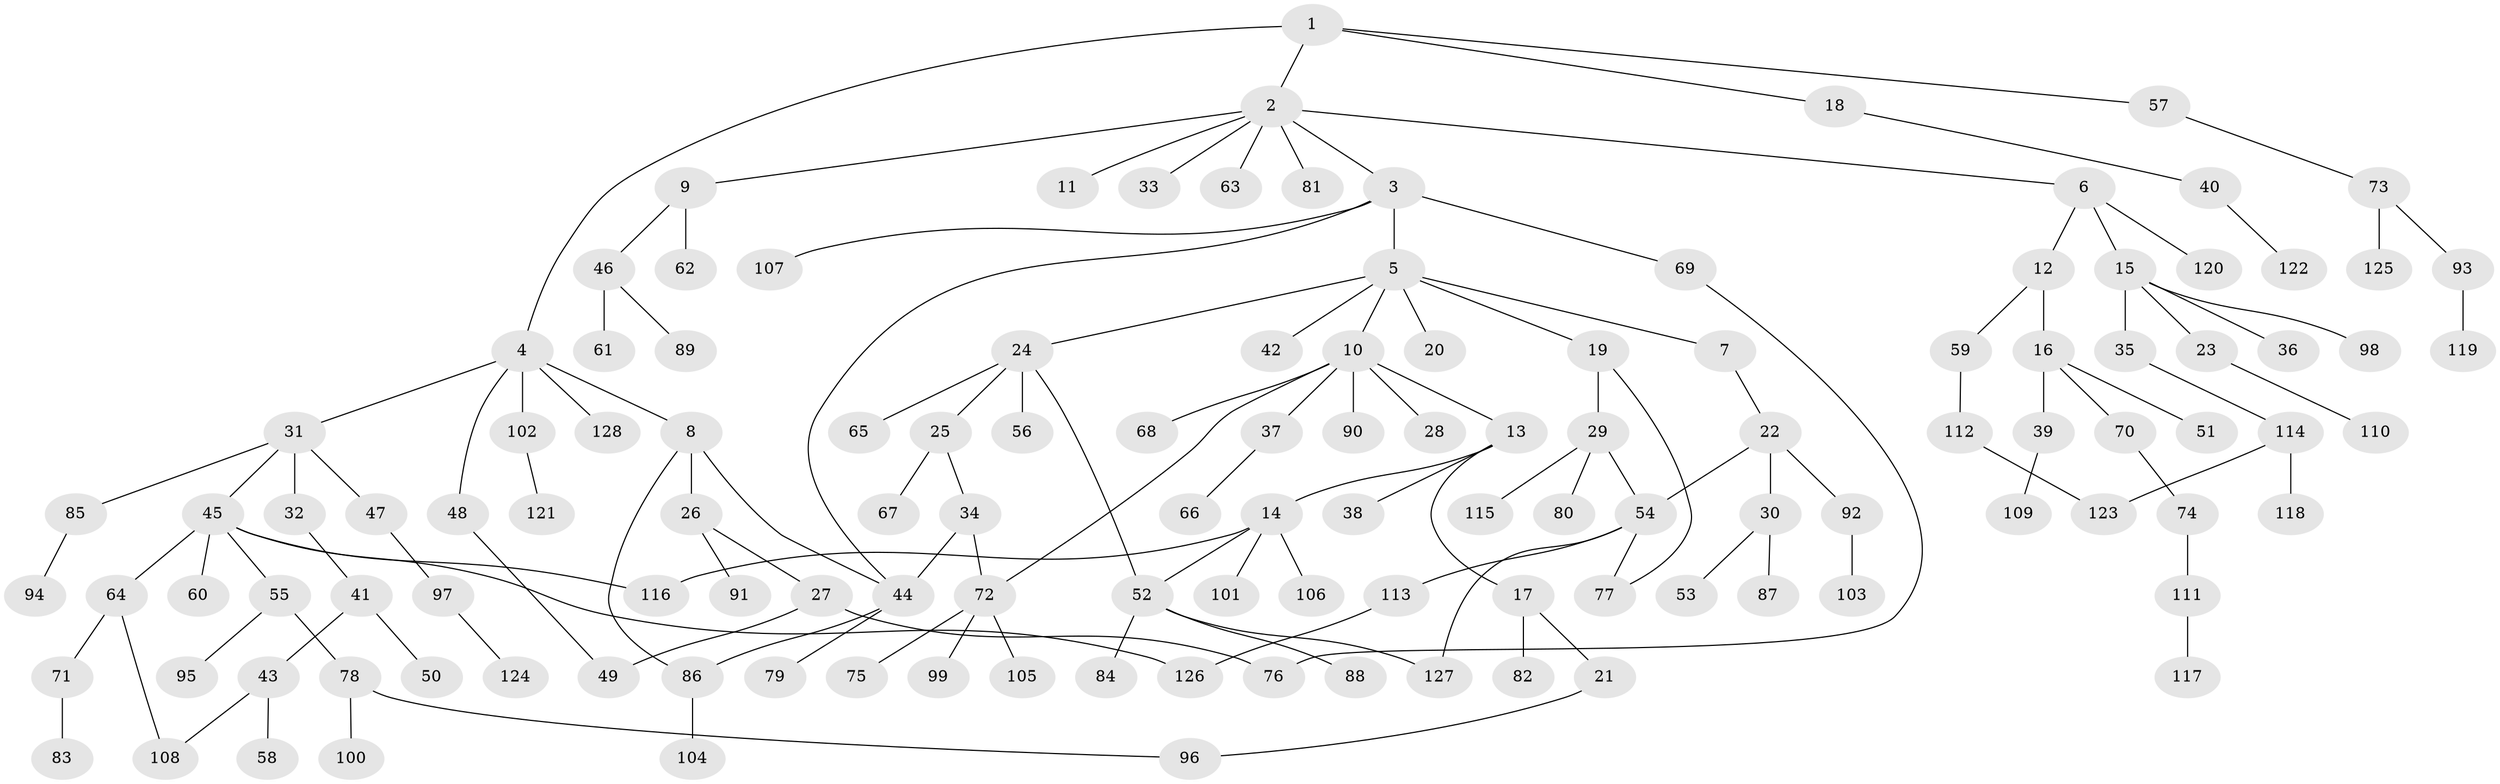 // Generated by graph-tools (version 1.1) at 2025/10/02/27/25 16:10:51]
// undirected, 128 vertices, 142 edges
graph export_dot {
graph [start="1"]
  node [color=gray90,style=filled];
  1;
  2;
  3;
  4;
  5;
  6;
  7;
  8;
  9;
  10;
  11;
  12;
  13;
  14;
  15;
  16;
  17;
  18;
  19;
  20;
  21;
  22;
  23;
  24;
  25;
  26;
  27;
  28;
  29;
  30;
  31;
  32;
  33;
  34;
  35;
  36;
  37;
  38;
  39;
  40;
  41;
  42;
  43;
  44;
  45;
  46;
  47;
  48;
  49;
  50;
  51;
  52;
  53;
  54;
  55;
  56;
  57;
  58;
  59;
  60;
  61;
  62;
  63;
  64;
  65;
  66;
  67;
  68;
  69;
  70;
  71;
  72;
  73;
  74;
  75;
  76;
  77;
  78;
  79;
  80;
  81;
  82;
  83;
  84;
  85;
  86;
  87;
  88;
  89;
  90;
  91;
  92;
  93;
  94;
  95;
  96;
  97;
  98;
  99;
  100;
  101;
  102;
  103;
  104;
  105;
  106;
  107;
  108;
  109;
  110;
  111;
  112;
  113;
  114;
  115;
  116;
  117;
  118;
  119;
  120;
  121;
  122;
  123;
  124;
  125;
  126;
  127;
  128;
  1 -- 2;
  1 -- 4;
  1 -- 18;
  1 -- 57;
  2 -- 3;
  2 -- 6;
  2 -- 9;
  2 -- 11;
  2 -- 33;
  2 -- 63;
  2 -- 81;
  3 -- 5;
  3 -- 44;
  3 -- 69;
  3 -- 107;
  4 -- 8;
  4 -- 31;
  4 -- 48;
  4 -- 102;
  4 -- 128;
  5 -- 7;
  5 -- 10;
  5 -- 19;
  5 -- 20;
  5 -- 24;
  5 -- 42;
  6 -- 12;
  6 -- 15;
  6 -- 120;
  7 -- 22;
  8 -- 26;
  8 -- 86;
  8 -- 44;
  9 -- 46;
  9 -- 62;
  10 -- 13;
  10 -- 28;
  10 -- 37;
  10 -- 68;
  10 -- 90;
  10 -- 72;
  12 -- 16;
  12 -- 59;
  13 -- 14;
  13 -- 17;
  13 -- 38;
  14 -- 52;
  14 -- 101;
  14 -- 106;
  14 -- 116;
  15 -- 23;
  15 -- 35;
  15 -- 36;
  15 -- 98;
  16 -- 39;
  16 -- 51;
  16 -- 70;
  17 -- 21;
  17 -- 82;
  18 -- 40;
  19 -- 29;
  19 -- 77;
  21 -- 96;
  22 -- 30;
  22 -- 92;
  22 -- 54;
  23 -- 110;
  24 -- 25;
  24 -- 56;
  24 -- 65;
  24 -- 52;
  25 -- 34;
  25 -- 67;
  26 -- 27;
  26 -- 91;
  27 -- 49;
  27 -- 76;
  29 -- 54;
  29 -- 80;
  29 -- 115;
  30 -- 53;
  30 -- 87;
  31 -- 32;
  31 -- 45;
  31 -- 47;
  31 -- 85;
  32 -- 41;
  34 -- 72;
  34 -- 44;
  35 -- 114;
  37 -- 66;
  39 -- 109;
  40 -- 122;
  41 -- 43;
  41 -- 50;
  43 -- 58;
  43 -- 108;
  44 -- 79;
  44 -- 86;
  45 -- 55;
  45 -- 60;
  45 -- 64;
  45 -- 116;
  45 -- 126;
  46 -- 61;
  46 -- 89;
  47 -- 97;
  48 -- 49;
  52 -- 84;
  52 -- 88;
  52 -- 127;
  54 -- 77;
  54 -- 113;
  54 -- 127;
  55 -- 78;
  55 -- 95;
  57 -- 73;
  59 -- 112;
  64 -- 71;
  64 -- 108;
  69 -- 76;
  70 -- 74;
  71 -- 83;
  72 -- 75;
  72 -- 99;
  72 -- 105;
  73 -- 93;
  73 -- 125;
  74 -- 111;
  78 -- 100;
  78 -- 96;
  85 -- 94;
  86 -- 104;
  92 -- 103;
  93 -- 119;
  97 -- 124;
  102 -- 121;
  111 -- 117;
  112 -- 123;
  113 -- 126;
  114 -- 118;
  114 -- 123;
}
